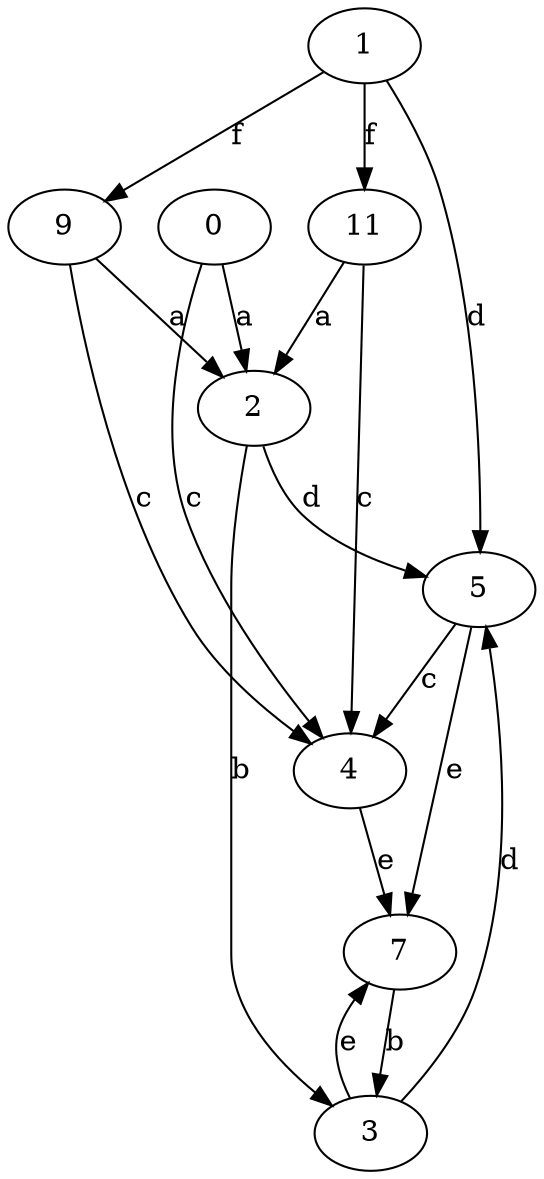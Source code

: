 strict digraph  {
1;
2;
3;
4;
5;
7;
9;
0;
11;
1 -> 5  [label=d];
1 -> 9  [label=f];
1 -> 11  [label=f];
2 -> 3  [label=b];
2 -> 5  [label=d];
3 -> 5  [label=d];
3 -> 7  [label=e];
4 -> 7  [label=e];
5 -> 4  [label=c];
5 -> 7  [label=e];
7 -> 3  [label=b];
9 -> 2  [label=a];
9 -> 4  [label=c];
0 -> 2  [label=a];
0 -> 4  [label=c];
11 -> 2  [label=a];
11 -> 4  [label=c];
}

